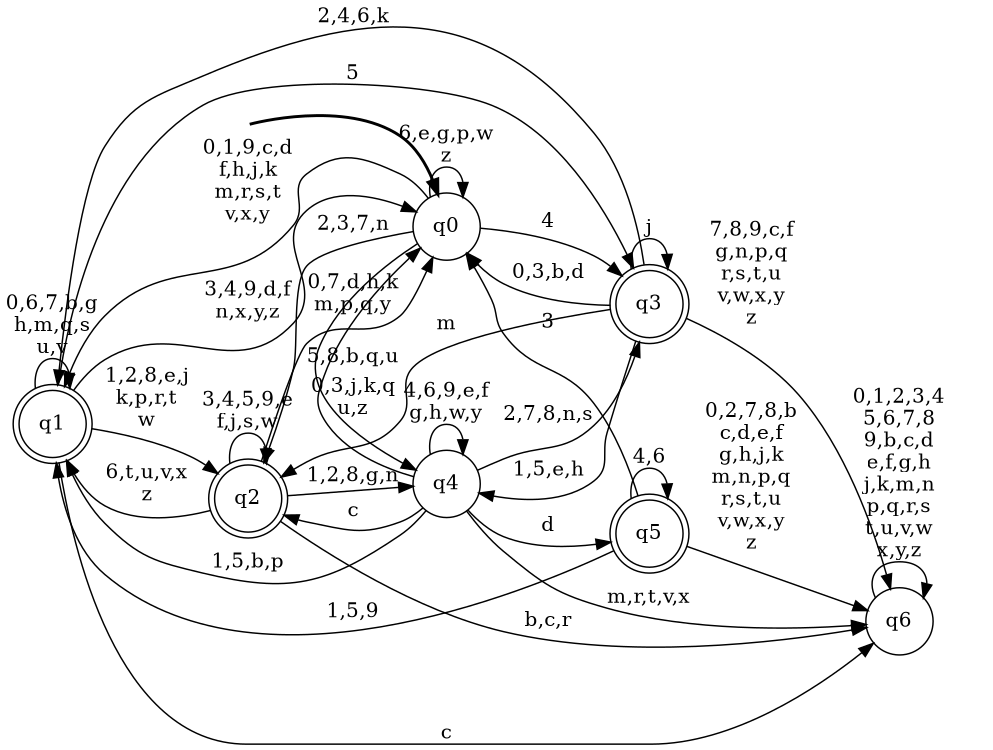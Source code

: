digraph BlueStar {
__start0 [style = invis, shape = none, label = "", width = 0, height = 0];

rankdir=LR;
size="8,5";

s0 [style="filled", color="black", fillcolor="white" shape="circle", label="q0"];
s1 [style="rounded,filled", color="black", fillcolor="white" shape="doublecircle", label="q1"];
s2 [style="rounded,filled", color="black", fillcolor="white" shape="doublecircle", label="q2"];
s3 [style="rounded,filled", color="black", fillcolor="white" shape="doublecircle", label="q3"];
s4 [style="filled", color="black", fillcolor="white" shape="circle", label="q4"];
s5 [style="rounded,filled", color="black", fillcolor="white" shape="doublecircle", label="q5"];
s6 [style="filled", color="black", fillcolor="white" shape="circle", label="q6"];
subgraph cluster_main { 
	graph [pad=".75", ranksep="0.15", nodesep="0.15"];
	 style=invis; 
	__start0 -> s0 [penwidth=2];
}
s0 -> s0 [label="6,e,g,p,w\nz"];
s0 -> s1 [label="0,1,9,c,d\nf,h,j,k\nm,r,s,t\nv,x,y"];
s0 -> s2 [label="2,3,7,n"];
s0 -> s3 [label="4"];
s0 -> s4 [label="5,8,b,q,u"];
s1 -> s0 [label="3,4,9,d,f\nn,x,y,z"];
s1 -> s1 [label="0,6,7,b,g\nh,m,q,s\nu,v"];
s1 -> s2 [label="1,2,8,e,j\nk,p,r,t\nw"];
s1 -> s3 [label="5"];
s1 -> s6 [label="c"];
s2 -> s0 [label="0,7,d,h,k\nm,p,q,y"];
s2 -> s1 [label="6,t,u,v,x\nz"];
s2 -> s2 [label="3,4,5,9,e\nf,j,s,w"];
s2 -> s4 [label="1,2,8,g,n"];
s2 -> s6 [label="b,c,r"];
s3 -> s0 [label="0,3,b,d"];
s3 -> s1 [label="2,4,6,k"];
s3 -> s2 [label="m"];
s3 -> s3 [label="j"];
s3 -> s4 [label="1,5,e,h"];
s3 -> s6 [label="7,8,9,c,f\ng,n,p,q\nr,s,t,u\nv,w,x,y\nz"];
s4 -> s0 [label="0,3,j,k,q\nu,z"];
s4 -> s1 [label="1,5,b,p"];
s4 -> s2 [label="c"];
s4 -> s3 [label="2,7,8,n,s"];
s4 -> s4 [label="4,6,9,e,f\ng,h,w,y"];
s4 -> s5 [label="d"];
s4 -> s6 [label="m,r,t,v,x"];
s5 -> s0 [label="3"];
s5 -> s1 [label="1,5,9"];
s5 -> s5 [label="4,6"];
s5 -> s6 [label="0,2,7,8,b\nc,d,e,f\ng,h,j,k\nm,n,p,q\nr,s,t,u\nv,w,x,y\nz"];
s6 -> s6 [label="0,1,2,3,4\n5,6,7,8\n9,b,c,d\ne,f,g,h\nj,k,m,n\np,q,r,s\nt,u,v,w\nx,y,z"];

}